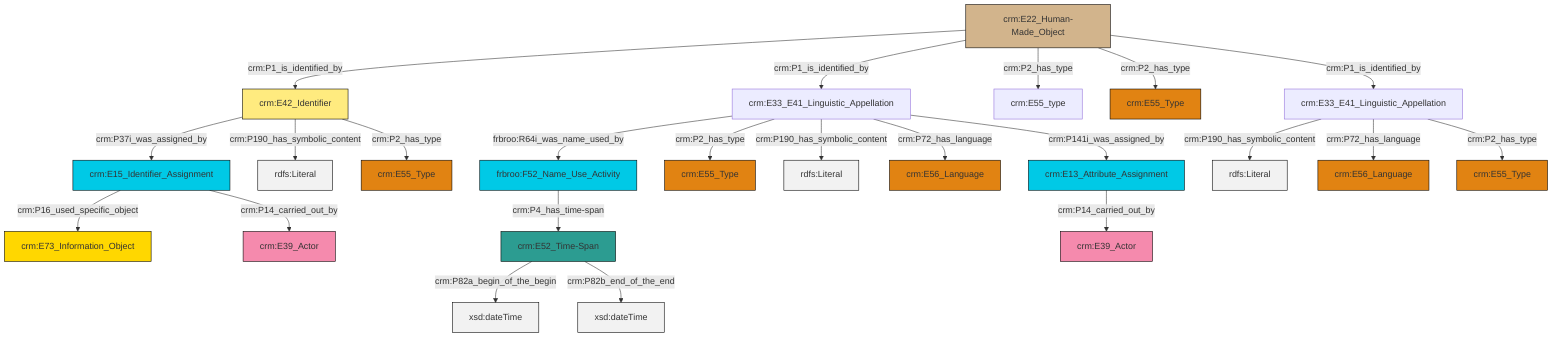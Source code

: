 graph TD
classDef Literal fill:#f2f2f2,stroke:#000000;
classDef CRM_Entity fill:#FFFFFF,stroke:#000000;
classDef Temporal_Entity fill:#00C9E6, stroke:#000000;
classDef Type fill:#E18312, stroke:#000000;
classDef Time-Span fill:#2C9C91, stroke:#000000;
classDef Appellation fill:#FFEB7F, stroke:#000000;
classDef Place fill:#008836, stroke:#000000;
classDef Persistent_Item fill:#B266B2, stroke:#000000;
classDef Conceptual_Object fill:#FFD700, stroke:#000000;
classDef Physical_Thing fill:#D2B48C, stroke:#000000;
classDef Actor fill:#f58aad, stroke:#000000;
classDef PC_Classes fill:#4ce600, stroke:#000000;
classDef Multi fill:#cccccc,stroke:#000000;

4["crm:E42_Identifier"]:::Appellation -->|crm:P37i_was_assigned_by| 2["crm:E15_Identifier_Assignment"]:::Temporal_Entity
0["crm:E22_Human-Made_Object"]:::Physical_Thing -->|crm:P1_is_identified_by| 4["crm:E42_Identifier"]:::Appellation
2["crm:E15_Identifier_Assignment"]:::Temporal_Entity -->|crm:P16_used_specific_object| 7["crm:E73_Information_Object"]:::Conceptual_Object
10["crm:E33_E41_Linguistic_Appellation"]:::Default -->|frbroo:R64i_was_name_used_by| 12["frbroo:F52_Name_Use_Activity"]:::Temporal_Entity
0["crm:E22_Human-Made_Object"]:::Physical_Thing -->|crm:P1_is_identified_by| 10["crm:E33_E41_Linguistic_Appellation"]:::Default
4["crm:E42_Identifier"]:::Appellation -->|crm:P190_has_symbolic_content| 15[rdfs:Literal]:::Literal
18["crm:E33_E41_Linguistic_Appellation"]:::Default -->|crm:P190_has_symbolic_content| 19[rdfs:Literal]:::Literal
18["crm:E33_E41_Linguistic_Appellation"]:::Default -->|crm:P72_has_language| 20["crm:E56_Language"]:::Type
2["crm:E15_Identifier_Assignment"]:::Temporal_Entity -->|crm:P14_carried_out_by| 21["crm:E39_Actor"]:::Actor
22["crm:E52_Time-Span"]:::Time-Span -->|crm:P82a_begin_of_the_begin| 23[xsd:dateTime]:::Literal
18["crm:E33_E41_Linguistic_Appellation"]:::Default -->|crm:P2_has_type| 24["crm:E55_Type"]:::Type
5["crm:E13_Attribute_Assignment"]:::Temporal_Entity -->|crm:P14_carried_out_by| 25["crm:E39_Actor"]:::Actor
22["crm:E52_Time-Span"]:::Time-Span -->|crm:P82b_end_of_the_end| 26[xsd:dateTime]:::Literal
12["frbroo:F52_Name_Use_Activity"]:::Temporal_Entity -->|crm:P4_has_time-span| 22["crm:E52_Time-Span"]:::Time-Span
0["crm:E22_Human-Made_Object"]:::Physical_Thing -->|crm:P2_has_type| 31["crm:E55_type"]:::Default
0["crm:E22_Human-Made_Object"]:::Physical_Thing -->|crm:P2_has_type| 16["crm:E55_Type"]:::Type
10["crm:E33_E41_Linguistic_Appellation"]:::Default -->|crm:P2_has_type| 28["crm:E55_Type"]:::Type
10["crm:E33_E41_Linguistic_Appellation"]:::Default -->|crm:P190_has_symbolic_content| 36[rdfs:Literal]:::Literal
0["crm:E22_Human-Made_Object"]:::Physical_Thing -->|crm:P1_is_identified_by| 18["crm:E33_E41_Linguistic_Appellation"]:::Default
10["crm:E33_E41_Linguistic_Appellation"]:::Default -->|crm:P72_has_language| 13["crm:E56_Language"]:::Type
4["crm:E42_Identifier"]:::Appellation -->|crm:P2_has_type| 8["crm:E55_Type"]:::Type
10["crm:E33_E41_Linguistic_Appellation"]:::Default -->|crm:P141i_was_assigned_by| 5["crm:E13_Attribute_Assignment"]:::Temporal_Entity